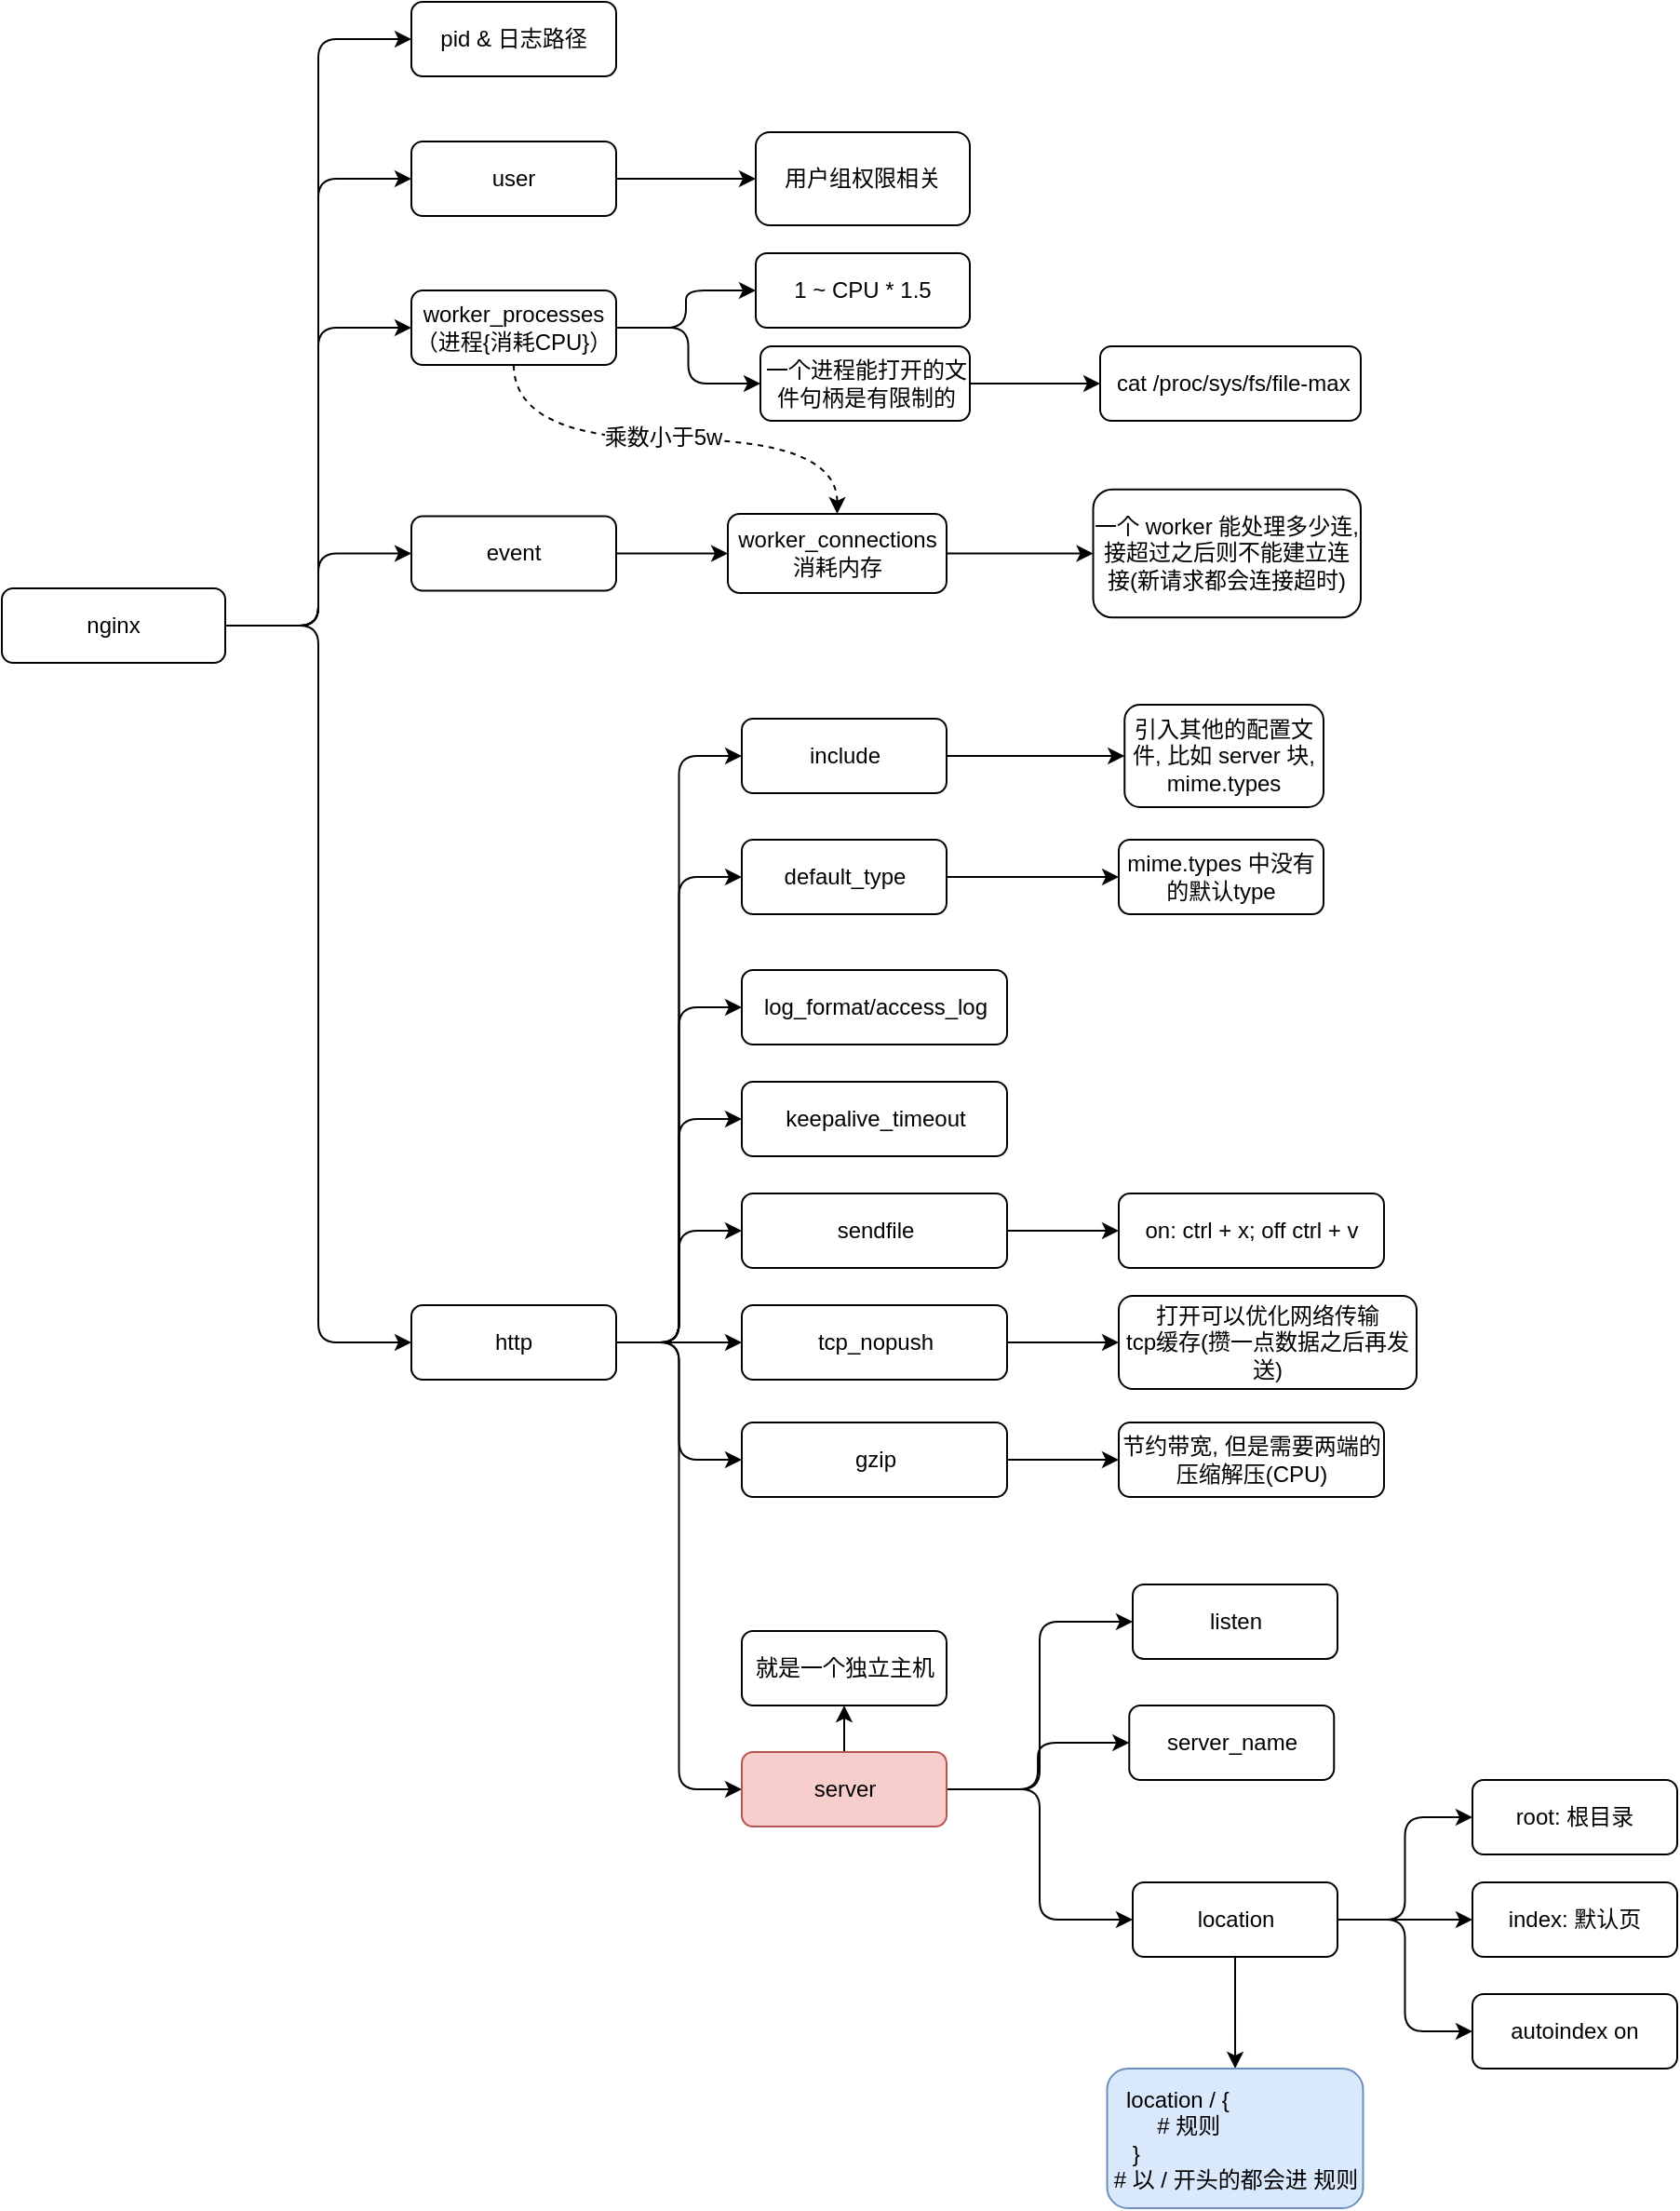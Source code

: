 <mxfile>
    <diagram id="Q1Ssrsn5EZrEHxqKsqK1" name="Page-1">
        <mxGraphModel dx="1145" dy="658" grid="1" gridSize="10" guides="1" tooltips="1" connect="1" arrows="1" fold="1" page="1" pageScale="1" pageWidth="850" pageHeight="1100" math="0" shadow="0">
            <root>
                <mxCell id="0"/>
                <mxCell id="1" parent="0"/>
                <mxCell id="4" value="" style="edgeStyle=orthogonalEdgeStyle;rounded=1;orthogonalLoop=1;jettySize=auto;html=1;entryX=0;entryY=0.5;entryDx=0;entryDy=0;" parent="1" source="2" target="3" edge="1">
                    <mxGeometry relative="1" as="geometry"/>
                </mxCell>
                <mxCell id="8" style="edgeStyle=orthogonalEdgeStyle;rounded=1;orthogonalLoop=1;jettySize=auto;html=1;entryX=0;entryY=0.5;entryDx=0;entryDy=0;" parent="1" source="2" target="7" edge="1">
                    <mxGeometry relative="1" as="geometry"/>
                </mxCell>
                <mxCell id="21" style="edgeStyle=orthogonalEdgeStyle;rounded=1;orthogonalLoop=1;jettySize=auto;html=1;entryX=0;entryY=0.5;entryDx=0;entryDy=0;" edge="1" parent="1" source="2" target="11">
                    <mxGeometry relative="1" as="geometry"/>
                </mxCell>
                <mxCell id="48" style="edgeStyle=orthogonalEdgeStyle;rounded=1;orthogonalLoop=1;jettySize=auto;html=1;entryX=0;entryY=0.5;entryDx=0;entryDy=0;" edge="1" parent="1" source="2" target="43">
                    <mxGeometry relative="1" as="geometry"/>
                </mxCell>
                <mxCell id="50" style="edgeStyle=orthogonalEdgeStyle;rounded=1;orthogonalLoop=1;jettySize=auto;html=1;entryX=0;entryY=0.5;entryDx=0;entryDy=0;" edge="1" parent="1" source="2" target="49">
                    <mxGeometry relative="1" as="geometry"/>
                </mxCell>
                <mxCell id="2" value="nginx" style="rounded=1;whiteSpace=wrap;html=1;" parent="1" vertex="1">
                    <mxGeometry x="400" y="635" width="120" height="40" as="geometry"/>
                </mxCell>
                <mxCell id="33" value="" style="edgeStyle=orthogonalEdgeStyle;rounded=1;orthogonalLoop=1;jettySize=auto;html=1;" edge="1" parent="1" source="3" target="32">
                    <mxGeometry relative="1" as="geometry"/>
                </mxCell>
                <mxCell id="3" value="user" style="rounded=1;whiteSpace=wrap;html=1;" parent="1" vertex="1">
                    <mxGeometry x="620" y="395" width="110" height="40" as="geometry"/>
                </mxCell>
                <mxCell id="35" value="" style="edgeStyle=orthogonalEdgeStyle;rounded=1;orthogonalLoop=1;jettySize=auto;html=1;" edge="1" parent="1" source="7" target="34">
                    <mxGeometry relative="1" as="geometry"/>
                </mxCell>
                <mxCell id="36" style="edgeStyle=orthogonalEdgeStyle;rounded=1;orthogonalLoop=1;jettySize=auto;html=1;entryX=0;entryY=0.5;entryDx=0;entryDy=0;" edge="1" parent="1" source="7" target="30">
                    <mxGeometry relative="1" as="geometry"/>
                </mxCell>
                <mxCell id="41" style="edgeStyle=orthogonalEdgeStyle;orthogonalLoop=1;jettySize=auto;html=1;exitX=0.5;exitY=1;exitDx=0;exitDy=0;curved=1;dashed=1;" edge="1" parent="1" source="7" target="12">
                    <mxGeometry relative="1" as="geometry"/>
                </mxCell>
                <mxCell id="42" value="&lt;font style=&quot;font-size: 12px&quot;&gt;乘数小于5w&lt;/font&gt;" style="edgeLabel;html=1;align=center;verticalAlign=middle;resizable=0;points=[];" vertex="1" connectable="0" parent="41">
                    <mxGeometry x="-0.275" y="1" relative="1" as="geometry">
                        <mxPoint x="28" as="offset"/>
                    </mxGeometry>
                </mxCell>
                <mxCell id="7" value="worker_processes（进程{&lt;span style=&quot;background-color: rgb(255 , 255 , 255)&quot;&gt;消耗CPU&lt;/span&gt;}）" style="rounded=1;whiteSpace=wrap;html=1;" parent="1" vertex="1">
                    <mxGeometry x="620" y="475" width="110" height="40" as="geometry"/>
                </mxCell>
                <mxCell id="13" value="" style="edgeStyle=orthogonalEdgeStyle;rounded=1;orthogonalLoop=1;jettySize=auto;html=1;" edge="1" parent="1" source="11" target="12">
                    <mxGeometry relative="1" as="geometry"/>
                </mxCell>
                <mxCell id="11" value="event" style="rounded=1;whiteSpace=wrap;html=1;" vertex="1" parent="1">
                    <mxGeometry x="620" y="596.25" width="110" height="40" as="geometry"/>
                </mxCell>
                <mxCell id="38" value="" style="edgeStyle=orthogonalEdgeStyle;rounded=1;orthogonalLoop=1;jettySize=auto;html=1;" edge="1" parent="1" source="12" target="37">
                    <mxGeometry relative="1" as="geometry"/>
                </mxCell>
                <mxCell id="12" value="worker_connections&lt;br&gt;&lt;span style=&quot;background-color: rgb(255 , 255 , 255)&quot;&gt;消耗内存&lt;/span&gt;" style="rounded=1;whiteSpace=wrap;html=1;" vertex="1" parent="1">
                    <mxGeometry x="790" y="595" width="117.5" height="42.5" as="geometry"/>
                </mxCell>
                <mxCell id="40" value="" style="edgeStyle=orthogonalEdgeStyle;rounded=1;orthogonalLoop=1;jettySize=auto;html=1;" edge="1" parent="1" source="30" target="39">
                    <mxGeometry relative="1" as="geometry"/>
                </mxCell>
                <mxCell id="30" value="&lt;span style=&quot;background-color: rgb(255 , 255 , 255)&quot;&gt;&lt;font style=&quot;font-size: 12px&quot;&gt;一个进程能打开的文件句柄是有限制的&lt;/font&gt;&lt;/span&gt;" style="rounded=1;whiteSpace=wrap;html=1;" vertex="1" parent="1">
                    <mxGeometry x="807.5" y="505" width="112.5" height="40" as="geometry"/>
                </mxCell>
                <mxCell id="32" value="&lt;span&gt;用户组权限相关&lt;/span&gt;" style="whiteSpace=wrap;html=1;rounded=1;" vertex="1" parent="1">
                    <mxGeometry x="805" y="390" width="115" height="50" as="geometry"/>
                </mxCell>
                <mxCell id="34" value="&lt;span&gt;1 ~ CPU * 1.5&lt;/span&gt;" style="whiteSpace=wrap;html=1;rounded=1;" vertex="1" parent="1">
                    <mxGeometry x="805" y="455" width="115" height="40" as="geometry"/>
                </mxCell>
                <mxCell id="37" value="&lt;span&gt;一个 worker 能处理多少连, 接&lt;/span&gt;&lt;span&gt;超过之后则不能建立连接&lt;/span&gt;&lt;span&gt;(新请求都会连接超时)&lt;/span&gt;" style="whiteSpace=wrap;html=1;rounded=1;" vertex="1" parent="1">
                    <mxGeometry x="986.25" y="581.88" width="143.75" height="68.75" as="geometry"/>
                </mxCell>
                <mxCell id="39" value="&amp;nbsp;cat /proc/sys/fs/file-max" style="rounded=1;whiteSpace=wrap;html=1;" vertex="1" parent="1">
                    <mxGeometry x="990" y="505" width="140" height="40" as="geometry"/>
                </mxCell>
                <mxCell id="47" style="edgeStyle=orthogonalEdgeStyle;rounded=1;orthogonalLoop=1;jettySize=auto;html=1;entryX=0;entryY=0.5;entryDx=0;entryDy=0;" edge="1" parent="1" source="43" target="44">
                    <mxGeometry relative="1" as="geometry"/>
                </mxCell>
                <mxCell id="52" style="edgeStyle=orthogonalEdgeStyle;rounded=1;orthogonalLoop=1;jettySize=auto;html=1;entryX=0;entryY=0.5;entryDx=0;entryDy=0;" edge="1" parent="1" source="43" target="51">
                    <mxGeometry relative="1" as="geometry"/>
                </mxCell>
                <mxCell id="60" style="edgeStyle=orthogonalEdgeStyle;rounded=1;orthogonalLoop=1;jettySize=auto;html=1;entryX=0;entryY=0.5;entryDx=0;entryDy=0;" edge="1" parent="1" source="43" target="59">
                    <mxGeometry relative="1" as="geometry"/>
                </mxCell>
                <mxCell id="67" style="edgeStyle=orthogonalEdgeStyle;rounded=1;orthogonalLoop=1;jettySize=auto;html=1;entryX=0;entryY=0.5;entryDx=0;entryDy=0;" edge="1" parent="1" source="43" target="66">
                    <mxGeometry relative="1" as="geometry"/>
                </mxCell>
                <mxCell id="69" style="edgeStyle=orthogonalEdgeStyle;rounded=1;orthogonalLoop=1;jettySize=auto;html=1;entryX=0;entryY=0.5;entryDx=0;entryDy=0;" edge="1" parent="1" source="43" target="68">
                    <mxGeometry relative="1" as="geometry"/>
                </mxCell>
                <mxCell id="73" style="edgeStyle=orthogonalEdgeStyle;rounded=1;orthogonalLoop=1;jettySize=auto;html=1;entryX=0;entryY=0.5;entryDx=0;entryDy=0;" edge="1" parent="1" source="43" target="70">
                    <mxGeometry relative="1" as="geometry"/>
                </mxCell>
                <mxCell id="119" style="edgeStyle=orthogonalEdgeStyle;rounded=1;orthogonalLoop=1;jettySize=auto;html=1;entryX=0;entryY=0.5;entryDx=0;entryDy=0;" edge="1" parent="1" source="43" target="116">
                    <mxGeometry relative="1" as="geometry"/>
                </mxCell>
                <mxCell id="123" style="edgeStyle=orthogonalEdgeStyle;rounded=1;orthogonalLoop=1;jettySize=auto;html=1;entryX=0;entryY=0.5;entryDx=0;entryDy=0;" edge="1" parent="1" source="43" target="120">
                    <mxGeometry relative="1" as="geometry"/>
                </mxCell>
                <mxCell id="43" value="http" style="rounded=1;whiteSpace=wrap;html=1;" vertex="1" parent="1">
                    <mxGeometry x="620" y="1020" width="110" height="40" as="geometry"/>
                </mxCell>
                <mxCell id="46" value="" style="edgeStyle=orthogonalEdgeStyle;orthogonalLoop=1;jettySize=auto;html=1;rounded=1;" edge="1" parent="1" source="44" target="45">
                    <mxGeometry relative="1" as="geometry"/>
                </mxCell>
                <mxCell id="44" value="include" style="rounded=1;whiteSpace=wrap;html=1;" vertex="1" parent="1">
                    <mxGeometry x="797.5" y="705" width="110" height="40" as="geometry"/>
                </mxCell>
                <mxCell id="45" value="引入其他的配置文件, 比如 server 块, mime.types" style="rounded=1;whiteSpace=wrap;html=1;" vertex="1" parent="1">
                    <mxGeometry x="1003.13" y="697.5" width="106.87" height="55" as="geometry"/>
                </mxCell>
                <mxCell id="49" value="pid &amp;amp; 日志路径" style="rounded=1;whiteSpace=wrap;html=1;" vertex="1" parent="1">
                    <mxGeometry x="620" y="320" width="110" height="40" as="geometry"/>
                </mxCell>
                <mxCell id="56" style="edgeStyle=orthogonalEdgeStyle;rounded=1;orthogonalLoop=1;jettySize=auto;html=1;entryX=0;entryY=0.5;entryDx=0;entryDy=0;" edge="1" parent="1" source="51" target="53">
                    <mxGeometry relative="1" as="geometry"/>
                </mxCell>
                <mxCell id="57" style="edgeStyle=orthogonalEdgeStyle;rounded=1;orthogonalLoop=1;jettySize=auto;html=1;entryX=0;entryY=0.5;entryDx=0;entryDy=0;" edge="1" parent="1" source="51" target="54">
                    <mxGeometry relative="1" as="geometry"/>
                </mxCell>
                <mxCell id="58" style="edgeStyle=orthogonalEdgeStyle;rounded=1;orthogonalLoop=1;jettySize=auto;html=1;entryX=0;entryY=0.5;entryDx=0;entryDy=0;" edge="1" parent="1" source="51" target="55">
                    <mxGeometry relative="1" as="geometry"/>
                </mxCell>
                <mxCell id="128" value="" style="edgeStyle=orthogonalEdgeStyle;rounded=1;orthogonalLoop=1;jettySize=auto;html=1;" edge="1" parent="1" source="51" target="127">
                    <mxGeometry relative="1" as="geometry"/>
                </mxCell>
                <mxCell id="51" value="server" style="rounded=1;whiteSpace=wrap;html=1;fillColor=#f8cecc;strokeColor=#b85450;" vertex="1" parent="1">
                    <mxGeometry x="797.5" y="1260" width="110" height="40" as="geometry"/>
                </mxCell>
                <mxCell id="53" value="listen" style="rounded=1;whiteSpace=wrap;html=1;" vertex="1" parent="1">
                    <mxGeometry x="1007.5" y="1170" width="110" height="40" as="geometry"/>
                </mxCell>
                <mxCell id="54" value="server_name" style="rounded=1;whiteSpace=wrap;html=1;" vertex="1" parent="1">
                    <mxGeometry x="1005.63" y="1235" width="110" height="40" as="geometry"/>
                </mxCell>
                <mxCell id="132" value="" style="edgeStyle=orthogonalEdgeStyle;rounded=1;orthogonalLoop=1;jettySize=auto;html=1;" edge="1" parent="1" source="55" target="131">
                    <mxGeometry relative="1" as="geometry"/>
                </mxCell>
                <mxCell id="134" value="" style="edgeStyle=orthogonalEdgeStyle;rounded=1;orthogonalLoop=1;jettySize=auto;html=1;entryX=0;entryY=0.5;entryDx=0;entryDy=0;" edge="1" parent="1" source="55" target="133">
                    <mxGeometry relative="1" as="geometry"/>
                </mxCell>
                <mxCell id="136" style="edgeStyle=orthogonalEdgeStyle;rounded=1;orthogonalLoop=1;jettySize=auto;html=1;" edge="1" parent="1" source="55" target="135">
                    <mxGeometry relative="1" as="geometry"/>
                </mxCell>
                <mxCell id="138" style="edgeStyle=orthogonalEdgeStyle;rounded=1;orthogonalLoop=1;jettySize=auto;html=1;entryX=0;entryY=0.5;entryDx=0;entryDy=0;" edge="1" parent="1" source="55" target="137">
                    <mxGeometry relative="1" as="geometry"/>
                </mxCell>
                <mxCell id="55" value="location" style="rounded=1;whiteSpace=wrap;html=1;" vertex="1" parent="1">
                    <mxGeometry x="1007.5" y="1330" width="110" height="40" as="geometry"/>
                </mxCell>
                <mxCell id="63" style="edgeStyle=orthogonalEdgeStyle;rounded=1;orthogonalLoop=1;jettySize=auto;html=1;" edge="1" parent="1" source="59" target="62">
                    <mxGeometry relative="1" as="geometry"/>
                </mxCell>
                <mxCell id="59" value="default_type" style="rounded=1;whiteSpace=wrap;html=1;" vertex="1" parent="1">
                    <mxGeometry x="797.5" y="770" width="110" height="40" as="geometry"/>
                </mxCell>
                <mxCell id="62" value="mime.types 中没有的默认type" style="rounded=1;whiteSpace=wrap;html=1;" vertex="1" parent="1">
                    <mxGeometry x="1000" y="770" width="110" height="40" as="geometry"/>
                </mxCell>
                <mxCell id="66" value="log_format/access_log" style="rounded=1;whiteSpace=wrap;html=1;" vertex="1" parent="1">
                    <mxGeometry x="797.5" y="840" width="142.5" height="40" as="geometry"/>
                </mxCell>
                <mxCell id="68" value="keepalive_timeout" style="rounded=1;whiteSpace=wrap;html=1;" vertex="1" parent="1">
                    <mxGeometry x="797.5" y="900" width="142.5" height="40" as="geometry"/>
                </mxCell>
                <mxCell id="72" value="" style="edgeStyle=orthogonalEdgeStyle;rounded=1;orthogonalLoop=1;jettySize=auto;html=1;" edge="1" parent="1" source="70" target="71">
                    <mxGeometry relative="1" as="geometry"/>
                </mxCell>
                <mxCell id="70" value="sendfile" style="rounded=1;whiteSpace=wrap;html=1;" vertex="1" parent="1">
                    <mxGeometry x="797.5" y="960" width="142.5" height="40" as="geometry"/>
                </mxCell>
                <mxCell id="71" value="on: ctrl + x; off ctrl + v" style="rounded=1;whiteSpace=wrap;html=1;" vertex="1" parent="1">
                    <mxGeometry x="1000" y="960" width="142.5" height="40" as="geometry"/>
                </mxCell>
                <mxCell id="118" value="" style="edgeStyle=orthogonalEdgeStyle;rounded=1;orthogonalLoop=1;jettySize=auto;html=1;" edge="1" parent="1" source="116" target="117">
                    <mxGeometry relative="1" as="geometry"/>
                </mxCell>
                <mxCell id="116" value="tcp_nopush" style="rounded=1;whiteSpace=wrap;html=1;" vertex="1" parent="1">
                    <mxGeometry x="797.5" y="1020" width="142.5" height="40" as="geometry"/>
                </mxCell>
                <mxCell id="117" value="打开可以优化网络传输&lt;br&gt;tcp缓存(攒一点数据之后再发送)" style="rounded=1;whiteSpace=wrap;html=1;" vertex="1" parent="1">
                    <mxGeometry x="1000" y="1015" width="160" height="50" as="geometry"/>
                </mxCell>
                <mxCell id="126" value="" style="edgeStyle=orthogonalEdgeStyle;rounded=1;orthogonalLoop=1;jettySize=auto;html=1;" edge="1" parent="1" source="120" target="125">
                    <mxGeometry relative="1" as="geometry"/>
                </mxCell>
                <mxCell id="120" value="gzip" style="rounded=1;whiteSpace=wrap;html=1;" vertex="1" parent="1">
                    <mxGeometry x="797.5" y="1083" width="142.5" height="40" as="geometry"/>
                </mxCell>
                <mxCell id="125" value="节约带宽, 但是需要两端的压缩解压(CPU)" style="rounded=1;whiteSpace=wrap;html=1;" vertex="1" parent="1">
                    <mxGeometry x="1000" y="1083" width="142.5" height="40" as="geometry"/>
                </mxCell>
                <mxCell id="127" value="就是一个独立主机" style="rounded=1;whiteSpace=wrap;html=1;" vertex="1" parent="1">
                    <mxGeometry x="797.5" y="1195" width="110" height="40" as="geometry"/>
                </mxCell>
                <mxCell id="131" value="&lt;div style=&quot;text-align: left&quot;&gt;&lt;font style=&quot;font-size: 12px&quot;&gt;&amp;nbsp; location / {&lt;/font&gt;&lt;/div&gt;&lt;div style=&quot;text-align: left&quot;&gt;&lt;span&gt;&lt;font style=&quot;font-size: 12px&quot;&gt;&amp;nbsp; &amp;nbsp; &amp;nbsp; &amp;nbsp;# 规则&lt;/font&gt;&lt;/span&gt;&lt;/div&gt;&lt;div style=&quot;text-align: left&quot;&gt;&lt;span&gt;&lt;font style=&quot;font-size: 12px&quot;&gt;&amp;nbsp; &amp;nbsp;}&lt;/font&gt;&lt;/span&gt;&lt;/div&gt;&lt;div style=&quot;text-align: left&quot;&gt;&lt;font style=&quot;font-size: 12px&quot;&gt;# 以 / 开头的都会进 规则&lt;/font&gt;&lt;/div&gt;" style="whiteSpace=wrap;html=1;rounded=1;fillColor=#dae8fc;strokeColor=#6c8ebf;" vertex="1" parent="1">
                    <mxGeometry x="993.75" y="1430" width="137.5" height="75" as="geometry"/>
                </mxCell>
                <mxCell id="133" value="root: 根目录" style="rounded=1;whiteSpace=wrap;html=1;" vertex="1" parent="1">
                    <mxGeometry x="1190" y="1275" width="110" height="40" as="geometry"/>
                </mxCell>
                <mxCell id="135" value="index: 默认页" style="rounded=1;whiteSpace=wrap;html=1;" vertex="1" parent="1">
                    <mxGeometry x="1190" y="1330" width="110" height="40" as="geometry"/>
                </mxCell>
                <mxCell id="137" value="autoindex on" style="rounded=1;whiteSpace=wrap;html=1;" vertex="1" parent="1">
                    <mxGeometry x="1190" y="1390" width="110" height="40" as="geometry"/>
                </mxCell>
            </root>
        </mxGraphModel>
    </diagram>
</mxfile>

